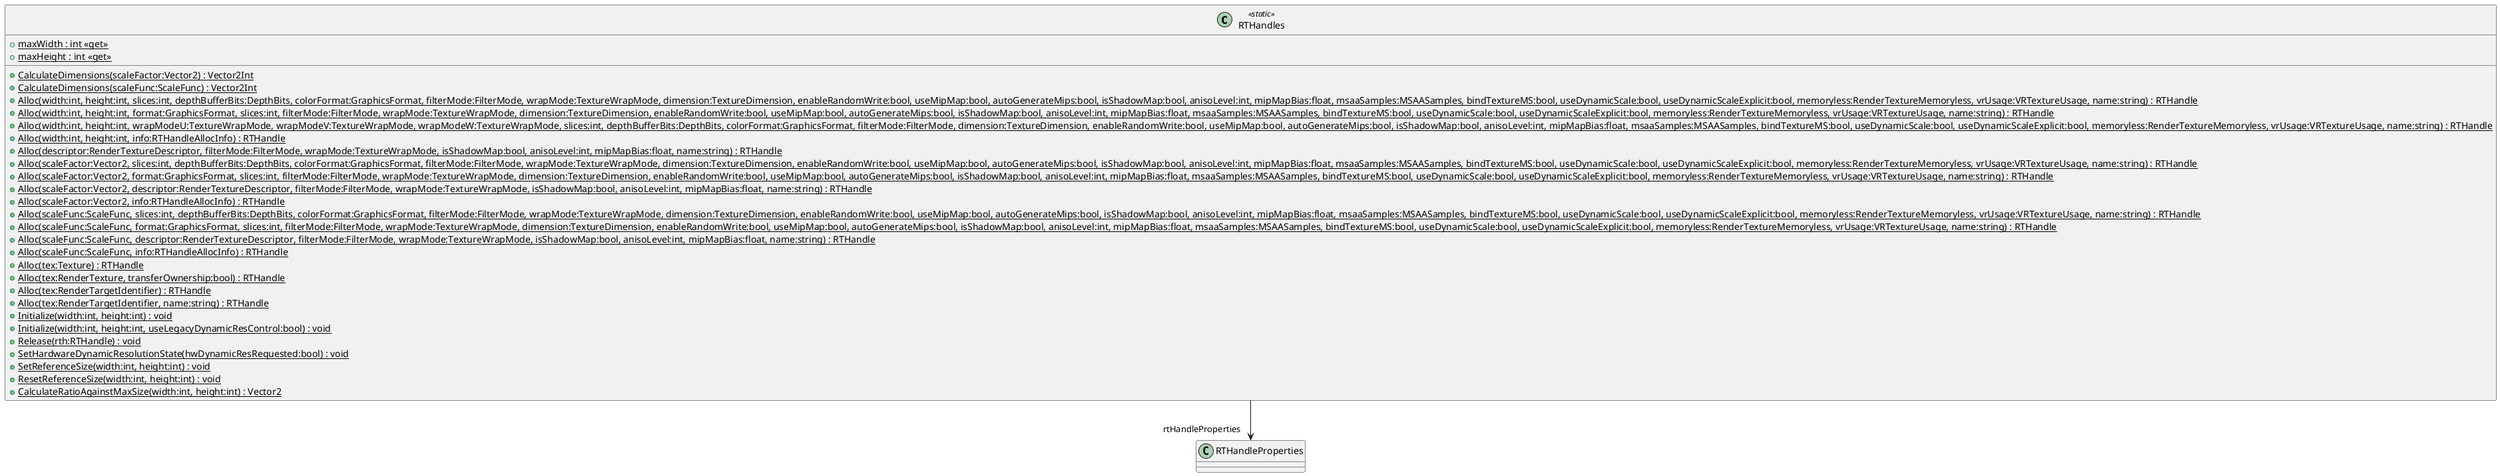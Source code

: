 @startuml
class RTHandles <<static>> {
    + {static} maxWidth : int <<get>>
    + {static} maxHeight : int <<get>>
    + {static} CalculateDimensions(scaleFactor:Vector2) : Vector2Int
    + {static} CalculateDimensions(scaleFunc:ScaleFunc) : Vector2Int
    + {static} Alloc(width:int, height:int, slices:int, depthBufferBits:DepthBits, colorFormat:GraphicsFormat, filterMode:FilterMode, wrapMode:TextureWrapMode, dimension:TextureDimension, enableRandomWrite:bool, useMipMap:bool, autoGenerateMips:bool, isShadowMap:bool, anisoLevel:int, mipMapBias:float, msaaSamples:MSAASamples, bindTextureMS:bool, useDynamicScale:bool, useDynamicScaleExplicit:bool, memoryless:RenderTextureMemoryless, vrUsage:VRTextureUsage, name:string) : RTHandle
    + {static} Alloc(width:int, height:int, format:GraphicsFormat, slices:int, filterMode:FilterMode, wrapMode:TextureWrapMode, dimension:TextureDimension, enableRandomWrite:bool, useMipMap:bool, autoGenerateMips:bool, isShadowMap:bool, anisoLevel:int, mipMapBias:float, msaaSamples:MSAASamples, bindTextureMS:bool, useDynamicScale:bool, useDynamicScaleExplicit:bool, memoryless:RenderTextureMemoryless, vrUsage:VRTextureUsage, name:string) : RTHandle
    + {static} Alloc(width:int, height:int, wrapModeU:TextureWrapMode, wrapModeV:TextureWrapMode, wrapModeW:TextureWrapMode, slices:int, depthBufferBits:DepthBits, colorFormat:GraphicsFormat, filterMode:FilterMode, dimension:TextureDimension, enableRandomWrite:bool, useMipMap:bool, autoGenerateMips:bool, isShadowMap:bool, anisoLevel:int, mipMapBias:float, msaaSamples:MSAASamples, bindTextureMS:bool, useDynamicScale:bool, useDynamicScaleExplicit:bool, memoryless:RenderTextureMemoryless, vrUsage:VRTextureUsage, name:string) : RTHandle
    + {static} Alloc(width:int, height:int, info:RTHandleAllocInfo) : RTHandle
    + {static} Alloc(descriptor:RenderTextureDescriptor, filterMode:FilterMode, wrapMode:TextureWrapMode, isShadowMap:bool, anisoLevel:int, mipMapBias:float, name:string) : RTHandle
    + {static} Alloc(scaleFactor:Vector2, slices:int, depthBufferBits:DepthBits, colorFormat:GraphicsFormat, filterMode:FilterMode, wrapMode:TextureWrapMode, dimension:TextureDimension, enableRandomWrite:bool, useMipMap:bool, autoGenerateMips:bool, isShadowMap:bool, anisoLevel:int, mipMapBias:float, msaaSamples:MSAASamples, bindTextureMS:bool, useDynamicScale:bool, useDynamicScaleExplicit:bool, memoryless:RenderTextureMemoryless, vrUsage:VRTextureUsage, name:string) : RTHandle
    + {static} Alloc(scaleFactor:Vector2, format:GraphicsFormat, slices:int, filterMode:FilterMode, wrapMode:TextureWrapMode, dimension:TextureDimension, enableRandomWrite:bool, useMipMap:bool, autoGenerateMips:bool, isShadowMap:bool, anisoLevel:int, mipMapBias:float, msaaSamples:MSAASamples, bindTextureMS:bool, useDynamicScale:bool, useDynamicScaleExplicit:bool, memoryless:RenderTextureMemoryless, vrUsage:VRTextureUsage, name:string) : RTHandle
    + {static} Alloc(scaleFactor:Vector2, descriptor:RenderTextureDescriptor, filterMode:FilterMode, wrapMode:TextureWrapMode, isShadowMap:bool, anisoLevel:int, mipMapBias:float, name:string) : RTHandle
    + {static} Alloc(scaleFactor:Vector2, info:RTHandleAllocInfo) : RTHandle
    + {static} Alloc(scaleFunc:ScaleFunc, slices:int, depthBufferBits:DepthBits, colorFormat:GraphicsFormat, filterMode:FilterMode, wrapMode:TextureWrapMode, dimension:TextureDimension, enableRandomWrite:bool, useMipMap:bool, autoGenerateMips:bool, isShadowMap:bool, anisoLevel:int, mipMapBias:float, msaaSamples:MSAASamples, bindTextureMS:bool, useDynamicScale:bool, useDynamicScaleExplicit:bool, memoryless:RenderTextureMemoryless, vrUsage:VRTextureUsage, name:string) : RTHandle
    + {static} Alloc(scaleFunc:ScaleFunc, format:GraphicsFormat, slices:int, filterMode:FilterMode, wrapMode:TextureWrapMode, dimension:TextureDimension, enableRandomWrite:bool, useMipMap:bool, autoGenerateMips:bool, isShadowMap:bool, anisoLevel:int, mipMapBias:float, msaaSamples:MSAASamples, bindTextureMS:bool, useDynamicScale:bool, useDynamicScaleExplicit:bool, memoryless:RenderTextureMemoryless, vrUsage:VRTextureUsage, name:string) : RTHandle
    + {static} Alloc(scaleFunc:ScaleFunc, descriptor:RenderTextureDescriptor, filterMode:FilterMode, wrapMode:TextureWrapMode, isShadowMap:bool, anisoLevel:int, mipMapBias:float, name:string) : RTHandle
    + {static} Alloc(scaleFunc:ScaleFunc, info:RTHandleAllocInfo) : RTHandle
    + {static} Alloc(tex:Texture) : RTHandle
    + {static} Alloc(tex:RenderTexture, transferOwnership:bool) : RTHandle
    + {static} Alloc(tex:RenderTargetIdentifier) : RTHandle
    + {static} Alloc(tex:RenderTargetIdentifier, name:string) : RTHandle
    + {static} Initialize(width:int, height:int) : void
    + {static} Initialize(width:int, height:int, useLegacyDynamicResControl:bool) : void
    + {static} Release(rth:RTHandle) : void
    + {static} SetHardwareDynamicResolutionState(hwDynamicResRequested:bool) : void
    + {static} SetReferenceSize(width:int, height:int) : void
    + {static} ResetReferenceSize(width:int, height:int) : void
    + {static} CalculateRatioAgainstMaxSize(width:int, height:int) : Vector2
}
RTHandles --> "rtHandleProperties" RTHandleProperties
@enduml
